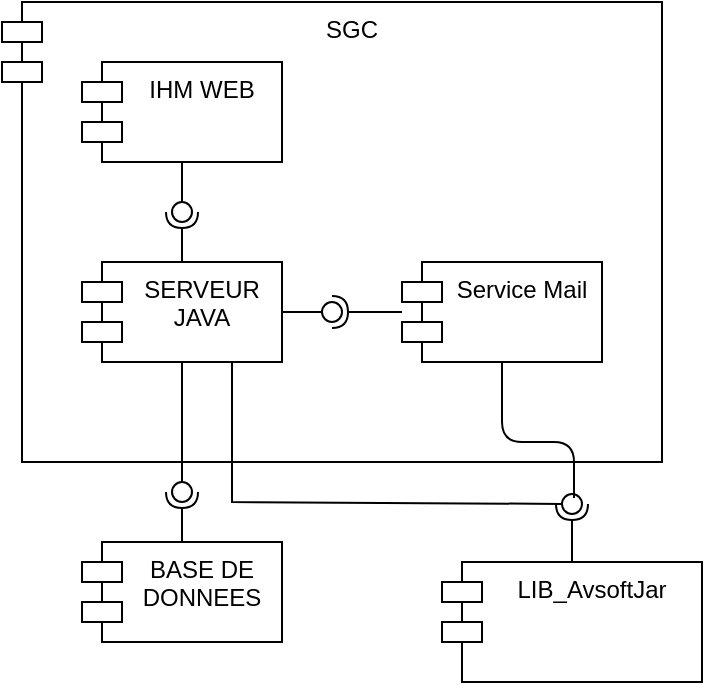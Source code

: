 <mxfile version="13.9.9" type="device" pages="3"><diagram id="vXLALYSmKXj4bwcsvHgj" name="Composant"><mxGraphModel dx="1102" dy="642" grid="1" gridSize="10" guides="1" tooltips="1" connect="1" arrows="1" fold="1" page="1" pageScale="1" pageWidth="827" pageHeight="1169" math="0" shadow="0"><root><mxCell id="0"/><mxCell id="1" parent="0"/><mxCell id="0cKhSgRbXSvRwqQmk2yk-1" value="SGC" style="shape=module;align=left;spacingLeft=20;align=center;verticalAlign=top;" vertex="1" parent="1"><mxGeometry x="240" y="290" width="330" height="230" as="geometry"/></mxCell><mxCell id="0cKhSgRbXSvRwqQmk2yk-2" value="IHM WEB" style="shape=module;align=left;spacingLeft=20;align=center;verticalAlign=top;" vertex="1" parent="1"><mxGeometry x="280" y="320" width="100" height="50" as="geometry"/></mxCell><mxCell id="0cKhSgRbXSvRwqQmk2yk-3" value="SERVEUR &#10;JAVA" style="shape=module;align=left;spacingLeft=20;align=center;verticalAlign=top;" vertex="1" parent="1"><mxGeometry x="280" y="420" width="100" height="50" as="geometry"/></mxCell><mxCell id="0cKhSgRbXSvRwqQmk2yk-4" value="" style="rounded=0;orthogonalLoop=1;jettySize=auto;html=1;endArrow=none;endFill=0;exitX=0.5;exitY=1;exitDx=0;exitDy=0;" edge="1" source="0cKhSgRbXSvRwqQmk2yk-2" target="0cKhSgRbXSvRwqQmk2yk-6" parent="1"><mxGeometry relative="1" as="geometry"><mxPoint x="425" y="365" as="sourcePoint"/></mxGeometry></mxCell><mxCell id="0cKhSgRbXSvRwqQmk2yk-5" value="" style="rounded=0;orthogonalLoop=1;jettySize=auto;html=1;endArrow=halfCircle;endFill=0;entryX=0.5;entryY=0.5;entryDx=0;entryDy=0;endSize=6;strokeWidth=1;exitX=0.5;exitY=0;exitDx=0;exitDy=0;" edge="1" source="0cKhSgRbXSvRwqQmk2yk-3" target="0cKhSgRbXSvRwqQmk2yk-6" parent="1"><mxGeometry relative="1" as="geometry"><mxPoint x="465" y="365" as="sourcePoint"/></mxGeometry></mxCell><mxCell id="0cKhSgRbXSvRwqQmk2yk-6" value="" style="ellipse;whiteSpace=wrap;html=1;fontFamily=Helvetica;fontSize=12;fontColor=#000000;align=center;strokeColor=#000000;fillColor=#ffffff;points=[];aspect=fixed;resizable=0;" vertex="1" parent="1"><mxGeometry x="325" y="390" width="10" height="10" as="geometry"/></mxCell><mxCell id="0cKhSgRbXSvRwqQmk2yk-7" value="BASE DE &#10;DONNEES" style="shape=module;align=left;spacingLeft=20;align=center;verticalAlign=top;" vertex="1" parent="1"><mxGeometry x="280" y="560" width="100" height="50" as="geometry"/></mxCell><mxCell id="0cKhSgRbXSvRwqQmk2yk-8" value="" style="rounded=0;orthogonalLoop=1;jettySize=auto;html=1;endArrow=none;endFill=0;exitX=0.5;exitY=1;exitDx=0;exitDy=0;" edge="1" source="0cKhSgRbXSvRwqQmk2yk-3" target="0cKhSgRbXSvRwqQmk2yk-10" parent="1"><mxGeometry relative="1" as="geometry"><mxPoint x="520" y="575" as="sourcePoint"/></mxGeometry></mxCell><mxCell id="0cKhSgRbXSvRwqQmk2yk-9" value="" style="rounded=0;orthogonalLoop=1;jettySize=auto;html=1;endArrow=halfCircle;endFill=0;entryX=0.5;entryY=0.5;entryDx=0;entryDy=0;endSize=6;strokeWidth=1;exitX=0.5;exitY=0;exitDx=0;exitDy=0;" edge="1" source="0cKhSgRbXSvRwqQmk2yk-7" target="0cKhSgRbXSvRwqQmk2yk-10" parent="1"><mxGeometry relative="1" as="geometry"><mxPoint x="560" y="575" as="sourcePoint"/></mxGeometry></mxCell><mxCell id="0cKhSgRbXSvRwqQmk2yk-10" value="" style="ellipse;whiteSpace=wrap;html=1;fontFamily=Helvetica;fontSize=12;fontColor=#000000;align=center;strokeColor=#000000;fillColor=#ffffff;points=[];aspect=fixed;resizable=0;" vertex="1" parent="1"><mxGeometry x="325" y="530" width="10" height="10" as="geometry"/></mxCell><mxCell id="0cKhSgRbXSvRwqQmk2yk-11" value="Service Mail" style="shape=module;align=left;spacingLeft=20;align=center;verticalAlign=top;" vertex="1" parent="1"><mxGeometry x="440" y="420" width="100" height="50" as="geometry"/></mxCell><mxCell id="0cKhSgRbXSvRwqQmk2yk-12" value="" style="rounded=0;orthogonalLoop=1;jettySize=auto;html=1;endArrow=none;endFill=0;" edge="1" source="0cKhSgRbXSvRwqQmk2yk-3" target="0cKhSgRbXSvRwqQmk2yk-14" parent="1"><mxGeometry relative="1" as="geometry"><mxPoint x="405" y="445" as="sourcePoint"/></mxGeometry></mxCell><mxCell id="0cKhSgRbXSvRwqQmk2yk-13" value="" style="rounded=0;orthogonalLoop=1;jettySize=auto;html=1;endArrow=halfCircle;endFill=0;entryX=0.5;entryY=0.5;entryDx=0;entryDy=0;endSize=6;strokeWidth=1;" edge="1" source="0cKhSgRbXSvRwqQmk2yk-11" target="0cKhSgRbXSvRwqQmk2yk-14" parent="1"><mxGeometry relative="1" as="geometry"><mxPoint x="445" y="445" as="sourcePoint"/></mxGeometry></mxCell><mxCell id="0cKhSgRbXSvRwqQmk2yk-14" value="" style="ellipse;whiteSpace=wrap;html=1;fontFamily=Helvetica;fontSize=12;fontColor=#000000;align=center;strokeColor=#000000;fillColor=#ffffff;points=[];aspect=fixed;resizable=0;" vertex="1" parent="1"><mxGeometry x="400" y="440" width="10" height="10" as="geometry"/></mxCell><mxCell id="0cKhSgRbXSvRwqQmk2yk-15" value="LIB_AvsoftJar" style="shape=module;align=left;spacingLeft=20;align=center;verticalAlign=top;" vertex="1" parent="1"><mxGeometry x="460" y="570" width="130" height="60" as="geometry"/></mxCell><mxCell id="0cKhSgRbXSvRwqQmk2yk-16" value="" style="rounded=0;orthogonalLoop=1;jettySize=auto;html=1;endArrow=none;endFill=0;exitX=0.75;exitY=1;exitDx=0;exitDy=0;" edge="1" source="0cKhSgRbXSvRwqQmk2yk-3" target="0cKhSgRbXSvRwqQmk2yk-18" parent="1"><mxGeometry relative="1" as="geometry"><mxPoint x="100" y="495" as="sourcePoint"/><Array as="points"><mxPoint x="355" y="540"/></Array></mxGeometry></mxCell><mxCell id="0cKhSgRbXSvRwqQmk2yk-17" value="" style="rounded=0;orthogonalLoop=1;jettySize=auto;html=1;endArrow=halfCircle;endFill=0;entryX=0.5;entryY=0.5;entryDx=0;entryDy=0;endSize=6;strokeWidth=1;exitX=0.5;exitY=0;exitDx=0;exitDy=0;" edge="1" source="0cKhSgRbXSvRwqQmk2yk-15" target="0cKhSgRbXSvRwqQmk2yk-18" parent="1"><mxGeometry relative="1" as="geometry"><mxPoint x="140" y="495" as="sourcePoint"/></mxGeometry></mxCell><mxCell id="0cKhSgRbXSvRwqQmk2yk-18" value="" style="ellipse;whiteSpace=wrap;html=1;fontFamily=Helvetica;fontSize=12;fontColor=#000000;align=center;strokeColor=#000000;fillColor=#ffffff;points=[];aspect=fixed;resizable=0;" vertex="1" parent="1"><mxGeometry x="520" y="536" width="10" height="10" as="geometry"/></mxCell><mxCell id="0cKhSgRbXSvRwqQmk2yk-19" value="" style="endArrow=none;html=1;exitX=0.5;exitY=1;exitDx=0;exitDy=0;" edge="1" source="0cKhSgRbXSvRwqQmk2yk-11" parent="1"><mxGeometry width="50" height="50" relative="1" as="geometry"><mxPoint x="600" y="480" as="sourcePoint"/><mxPoint x="526" y="538" as="targetPoint"/><Array as="points"><mxPoint x="490" y="510"/><mxPoint x="526" y="510"/></Array></mxGeometry></mxCell></root></mxGraphModel></diagram><diagram id="3GyLjtv0CDalFIrNm6rg" name="Contexte"><mxGraphModel dx="1102" dy="642" grid="1" gridSize="10" guides="1" tooltips="1" connect="1" arrows="1" fold="1" page="1" pageScale="1" pageWidth="827" pageHeight="1169" math="0" shadow="0"><root><mxCell id="M-dFWkizk8AEJHESjZD0-0"/><mxCell id="M-dFWkizk8AEJHESjZD0-1" parent="M-dFWkizk8AEJHESjZD0-0"/><mxCell id="oP7ofCDFU40FjUyQeipc-0" value="RH" style="shape=umlActor;verticalLabelPosition=bottom;verticalAlign=top;html=1;outlineConnect=0;" vertex="1" parent="M-dFWkizk8AEJHESjZD0-1"><mxGeometry x="200" y="240" width="30" height="60" as="geometry"/></mxCell><mxCell id="oP7ofCDFU40FjUyQeipc-1" value="Employee" style="shape=umlActor;verticalLabelPosition=bottom;verticalAlign=top;html=1;outlineConnect=0;" vertex="1" parent="M-dFWkizk8AEJHESjZD0-1"><mxGeometry x="300" y="350" width="30" height="60" as="geometry"/></mxCell><mxCell id="oP7ofCDFU40FjUyQeipc-2" value="SGC" style="rounded=0;whiteSpace=wrap;html=1;" vertex="1" parent="M-dFWkizk8AEJHESjZD0-1"><mxGeometry x="340" y="240" width="120" height="60" as="geometry"/></mxCell><mxCell id="oP7ofCDFU40FjUyQeipc-3" value="Manager" style="shape=umlActor;verticalLabelPosition=bottom;verticalAlign=top;html=1;outlineConnect=0;" vertex="1" parent="M-dFWkizk8AEJHESjZD0-1"><mxGeometry x="270" y="120" width="30" height="60" as="geometry"/></mxCell><mxCell id="oP7ofCDFU40FjUyQeipc-4" value="" style="endArrow=none;html=1;exitX=0.5;exitY=0.5;exitDx=0;exitDy=0;exitPerimeter=0;entryX=0.5;entryY=0;entryDx=0;entryDy=0;" edge="1" parent="M-dFWkizk8AEJHESjZD0-1" source="oP7ofCDFU40FjUyQeipc-3" target="oP7ofCDFU40FjUyQeipc-2"><mxGeometry width="50" height="50" relative="1" as="geometry"><mxPoint x="450" y="160" as="sourcePoint"/><mxPoint x="500" y="110" as="targetPoint"/></mxGeometry></mxCell><mxCell id="oP7ofCDFU40FjUyQeipc-5" value="" style="endArrow=none;html=1;entryX=0;entryY=0.5;entryDx=0;entryDy=0;exitX=0.5;exitY=0.5;exitDx=0;exitDy=0;exitPerimeter=0;" edge="1" parent="M-dFWkizk8AEJHESjZD0-1" source="oP7ofCDFU40FjUyQeipc-0" target="oP7ofCDFU40FjUyQeipc-2"><mxGeometry width="50" height="50" relative="1" as="geometry"><mxPoint x="240" y="340" as="sourcePoint"/><mxPoint x="290" y="290" as="targetPoint"/></mxGeometry></mxCell><mxCell id="oP7ofCDFU40FjUyQeipc-6" value="" style="endArrow=none;html=1;exitX=0.5;exitY=0.5;exitDx=0;exitDy=0;exitPerimeter=0;entryX=0.5;entryY=1;entryDx=0;entryDy=0;" edge="1" parent="M-dFWkizk8AEJHESjZD0-1" source="oP7ofCDFU40FjUyQeipc-1" target="oP7ofCDFU40FjUyQeipc-2"><mxGeometry width="50" height="50" relative="1" as="geometry"><mxPoint x="290" y="390" as="sourcePoint"/><mxPoint x="340" y="340" as="targetPoint"/></mxGeometry></mxCell><mxCell id="oP7ofCDFU40FjUyQeipc-7" value="" style="endArrow=classic;html=1;" edge="1" parent="M-dFWkizk8AEJHESjZD0-1"><mxGeometry width="50" height="50" relative="1" as="geometry"><mxPoint x="250" y="250" as="sourcePoint"/><mxPoint x="320" y="250" as="targetPoint"/></mxGeometry></mxCell><mxCell id="oP7ofCDFU40FjUyQeipc-8" value="" style="endArrow=classic;html=1;" edge="1" parent="M-dFWkizk8AEJHESjZD0-1"><mxGeometry width="50" height="50" relative="1" as="geometry"><mxPoint x="350" y="180" as="sourcePoint"/><mxPoint x="393" y="210" as="targetPoint"/></mxGeometry></mxCell><mxCell id="oP7ofCDFU40FjUyQeipc-9" value="" style="endArrow=classic;html=1;" edge="1" parent="M-dFWkizk8AEJHESjZD0-1"><mxGeometry width="50" height="50" relative="1" as="geometry"><mxPoint x="350" y="370" as="sourcePoint"/><mxPoint x="390" y="330" as="targetPoint"/></mxGeometry></mxCell><mxCell id="oP7ofCDFU40FjUyQeipc-10" value="" style="endArrow=classic;html=1;" edge="1" parent="M-dFWkizk8AEJHESjZD0-1"><mxGeometry width="50" height="50" relative="1" as="geometry"><mxPoint x="320" y="290" as="sourcePoint"/><mxPoint x="250" y="290" as="targetPoint"/></mxGeometry></mxCell><mxCell id="oP7ofCDFU40FjUyQeipc-11" value="" style="endArrow=classic;html=1;" edge="1" parent="M-dFWkizk8AEJHESjZD0-1"><mxGeometry width="50" height="50" relative="1" as="geometry"><mxPoint x="370" y="310" as="sourcePoint"/><mxPoint x="330" y="350" as="targetPoint"/></mxGeometry></mxCell><mxCell id="oP7ofCDFU40FjUyQeipc-12" value="" style="endArrow=classic;html=1;" edge="1" parent="M-dFWkizk8AEJHESjZD0-1"><mxGeometry width="50" height="50" relative="1" as="geometry"><mxPoint x="360" y="230" as="sourcePoint"/><mxPoint x="320" y="200" as="targetPoint"/></mxGeometry></mxCell><mxCell id="oP7ofCDFU40FjUyQeipc-13" value="Message" style="text;html=1;strokeColor=none;fillColor=none;align=center;verticalAlign=middle;whiteSpace=wrap;rounded=0;" vertex="1" parent="M-dFWkizk8AEJHESjZD0-1"><mxGeometry x="374" y="170" width="40" height="20" as="geometry"/></mxCell><mxCell id="oP7ofCDFU40FjUyQeipc-14" value="Message" style="text;html=1;strokeColor=none;fillColor=none;align=center;verticalAlign=middle;whiteSpace=wrap;rounded=0;" vertex="1" parent="M-dFWkizk8AEJHESjZD0-1"><mxGeometry x="260" y="230" width="40" height="20" as="geometry"/></mxCell><mxCell id="oP7ofCDFU40FjUyQeipc-15" value="Message" style="text;html=1;strokeColor=none;fillColor=none;align=center;verticalAlign=middle;whiteSpace=wrap;rounded=0;" vertex="1" parent="M-dFWkizk8AEJHESjZD0-1"><mxGeometry x="380" y="350" width="40" height="20" as="geometry"/></mxCell></root></mxGraphModel></diagram><diagram id="AVYau03QgfLy4YYPcwaS" name="Deploiement"><mxGraphModel dx="1102" dy="642" grid="1" gridSize="10" guides="1" tooltips="1" connect="1" arrows="1" fold="1" page="1" pageScale="1" pageWidth="827" pageHeight="1169" math="0" shadow="0"><root><mxCell id="Ocw9daG5qbEfjvS-A9nS-0"/><mxCell id="Ocw9daG5qbEfjvS-A9nS-1" parent="Ocw9daG5qbEfjvS-A9nS-0"/><mxCell id="NSiPGTnO51uvArTzG9tz-0" value="" style="shape=cube;whiteSpace=wrap;html=1;boundedLbl=1;backgroundOutline=1;darkOpacity=0.05;darkOpacity2=0.1;" vertex="1" parent="Ocw9daG5qbEfjvS-A9nS-1"><mxGeometry x="330" y="150" width="300" height="160" as="geometry"/></mxCell><mxCell id="NSiPGTnO51uvArTzG9tz-1" value="" style="shape=cube;whiteSpace=wrap;html=1;boundedLbl=1;backgroundOutline=1;darkOpacity=0.05;darkOpacity2=0.1;" vertex="1" parent="Ocw9daG5qbEfjvS-A9nS-1"><mxGeometry x="345" y="370" width="385" height="250" as="geometry"/></mxCell><mxCell id="NSiPGTnO51uvArTzG9tz-2" value="Serveur Applicatif" style="text;html=1;strokeColor=none;fillColor=none;align=center;verticalAlign=middle;whiteSpace=wrap;rounded=0;" vertex="1" parent="Ocw9daG5qbEfjvS-A9nS-1"><mxGeometry x="380" y="575" width="110" height="20" as="geometry"/></mxCell><mxCell id="NSiPGTnO51uvArTzG9tz-3" value="PC" style="text;html=1;strokeColor=none;fillColor=none;align=center;verticalAlign=middle;whiteSpace=wrap;rounded=0;" vertex="1" parent="Ocw9daG5qbEfjvS-A9nS-1"><mxGeometry x="359" y="280" width="31" height="20" as="geometry"/></mxCell><mxCell id="NSiPGTnO51uvArTzG9tz-4" value="" style="endArrow=none;html=1;entryX=0;entryY=0;entryDx=160;entryDy=160;entryPerimeter=0;exitX=0;exitY=0;exitDx=145;exitDy=0;exitPerimeter=0;" edge="1" parent="Ocw9daG5qbEfjvS-A9nS-1" source="NSiPGTnO51uvArTzG9tz-1" target="NSiPGTnO51uvArTzG9tz-0"><mxGeometry width="50" height="50" relative="1" as="geometry"><mxPoint x="760" y="390" as="sourcePoint"/><mxPoint x="490" y="320" as="targetPoint"/></mxGeometry></mxCell><mxCell id="NSiPGTnO51uvArTzG9tz-5" value="1..*" style="text;html=1;strokeColor=none;fillColor=none;align=center;verticalAlign=middle;whiteSpace=wrap;rounded=0;" vertex="1" parent="Ocw9daG5qbEfjvS-A9nS-1"><mxGeometry x="490" y="350" width="40" height="20" as="geometry"/></mxCell><mxCell id="NSiPGTnO51uvArTzG9tz-6" value="1,1" style="text;html=1;strokeColor=none;fillColor=none;align=center;verticalAlign=middle;whiteSpace=wrap;rounded=0;" vertex="1" parent="Ocw9daG5qbEfjvS-A9nS-1"><mxGeometry x="450" y="310" width="40" height="20" as="geometry"/></mxCell><mxCell id="NSiPGTnO51uvArTzG9tz-8" value="IHM WEB ??" style="rounded=0;whiteSpace=wrap;html=1;" vertex="1" parent="Ocw9daG5qbEfjvS-A9nS-1"><mxGeometry x="430" y="200" width="120" height="60" as="geometry"/></mxCell><mxCell id="NSiPGTnO51uvArTzG9tz-9" value="SERVEUR JAVA" style="rounded=0;whiteSpace=wrap;html=1;" vertex="1" parent="Ocw9daG5qbEfjvS-A9nS-1"><mxGeometry x="380" y="410" width="120" height="60" as="geometry"/></mxCell><mxCell id="NSiPGTnO51uvArTzG9tz-10" value="BASE DE DONNEES ??" style="rounded=0;whiteSpace=wrap;html=1;" vertex="1" parent="Ocw9daG5qbEfjvS-A9nS-1"><mxGeometry x="530" y="410" width="170" height="60" as="geometry"/></mxCell><mxCell id="NSiPGTnO51uvArTzG9tz-11" value="IHM WEB ??" style="rounded=0;whiteSpace=wrap;html=1;" vertex="1" parent="Ocw9daG5qbEfjvS-A9nS-1"><mxGeometry x="380" y="490" width="120" height="60" as="geometry"/></mxCell><mxCell id="NSiPGTnO51uvArTzG9tz-12" value="" style="shape=cube;whiteSpace=wrap;html=1;boundedLbl=1;backgroundOutline=1;darkOpacity=0.05;darkOpacity2=0.1;" vertex="1" parent="Ocw9daG5qbEfjvS-A9nS-1"><mxGeometry x="840" y="420" width="240" height="190" as="geometry"/></mxCell><mxCell id="NSiPGTnO51uvArTzG9tz-13" value="SERVEUR" style="text;html=1;strokeColor=none;fillColor=none;align=center;verticalAlign=middle;whiteSpace=wrap;rounded=0;" vertex="1" parent="Ocw9daG5qbEfjvS-A9nS-1"><mxGeometry x="870" y="585" width="63" height="20" as="geometry"/></mxCell><mxCell id="NSiPGTnO51uvArTzG9tz-14" value="BASE DE DONNEES ??" style="rounded=0;whiteSpace=wrap;html=1;" vertex="1" parent="Ocw9daG5qbEfjvS-A9nS-1"><mxGeometry x="910" y="480" width="140" height="60" as="geometry"/></mxCell><mxCell id="NSiPGTnO51uvArTzG9tz-15" value="" style="endArrow=none;html=1;exitX=0;exitY=0;exitDx=385;exitDy=135;exitPerimeter=0;entryX=0;entryY=0;entryDx=0;entryDy=85;entryPerimeter=0;" edge="1" parent="Ocw9daG5qbEfjvS-A9nS-1" source="NSiPGTnO51uvArTzG9tz-1" target="NSiPGTnO51uvArTzG9tz-12"><mxGeometry width="50" height="50" relative="1" as="geometry"><mxPoint x="800" y="700" as="sourcePoint"/><mxPoint x="850" y="650" as="targetPoint"/></mxGeometry></mxCell><mxCell id="NSiPGTnO51uvArTzG9tz-16" value="1,1" style="text;html=1;strokeColor=none;fillColor=none;align=center;verticalAlign=middle;whiteSpace=wrap;rounded=0;" vertex="1" parent="Ocw9daG5qbEfjvS-A9nS-1"><mxGeometry x="730" y="485" width="40" height="20" as="geometry"/></mxCell><mxCell id="NSiPGTnO51uvArTzG9tz-17" value="1,1" style="text;html=1;strokeColor=none;fillColor=none;align=center;verticalAlign=middle;whiteSpace=wrap;rounded=0;" vertex="1" parent="Ocw9daG5qbEfjvS-A9nS-1"><mxGeometry x="800" y="485" width="40" height="20" as="geometry"/></mxCell></root></mxGraphModel></diagram></mxfile>